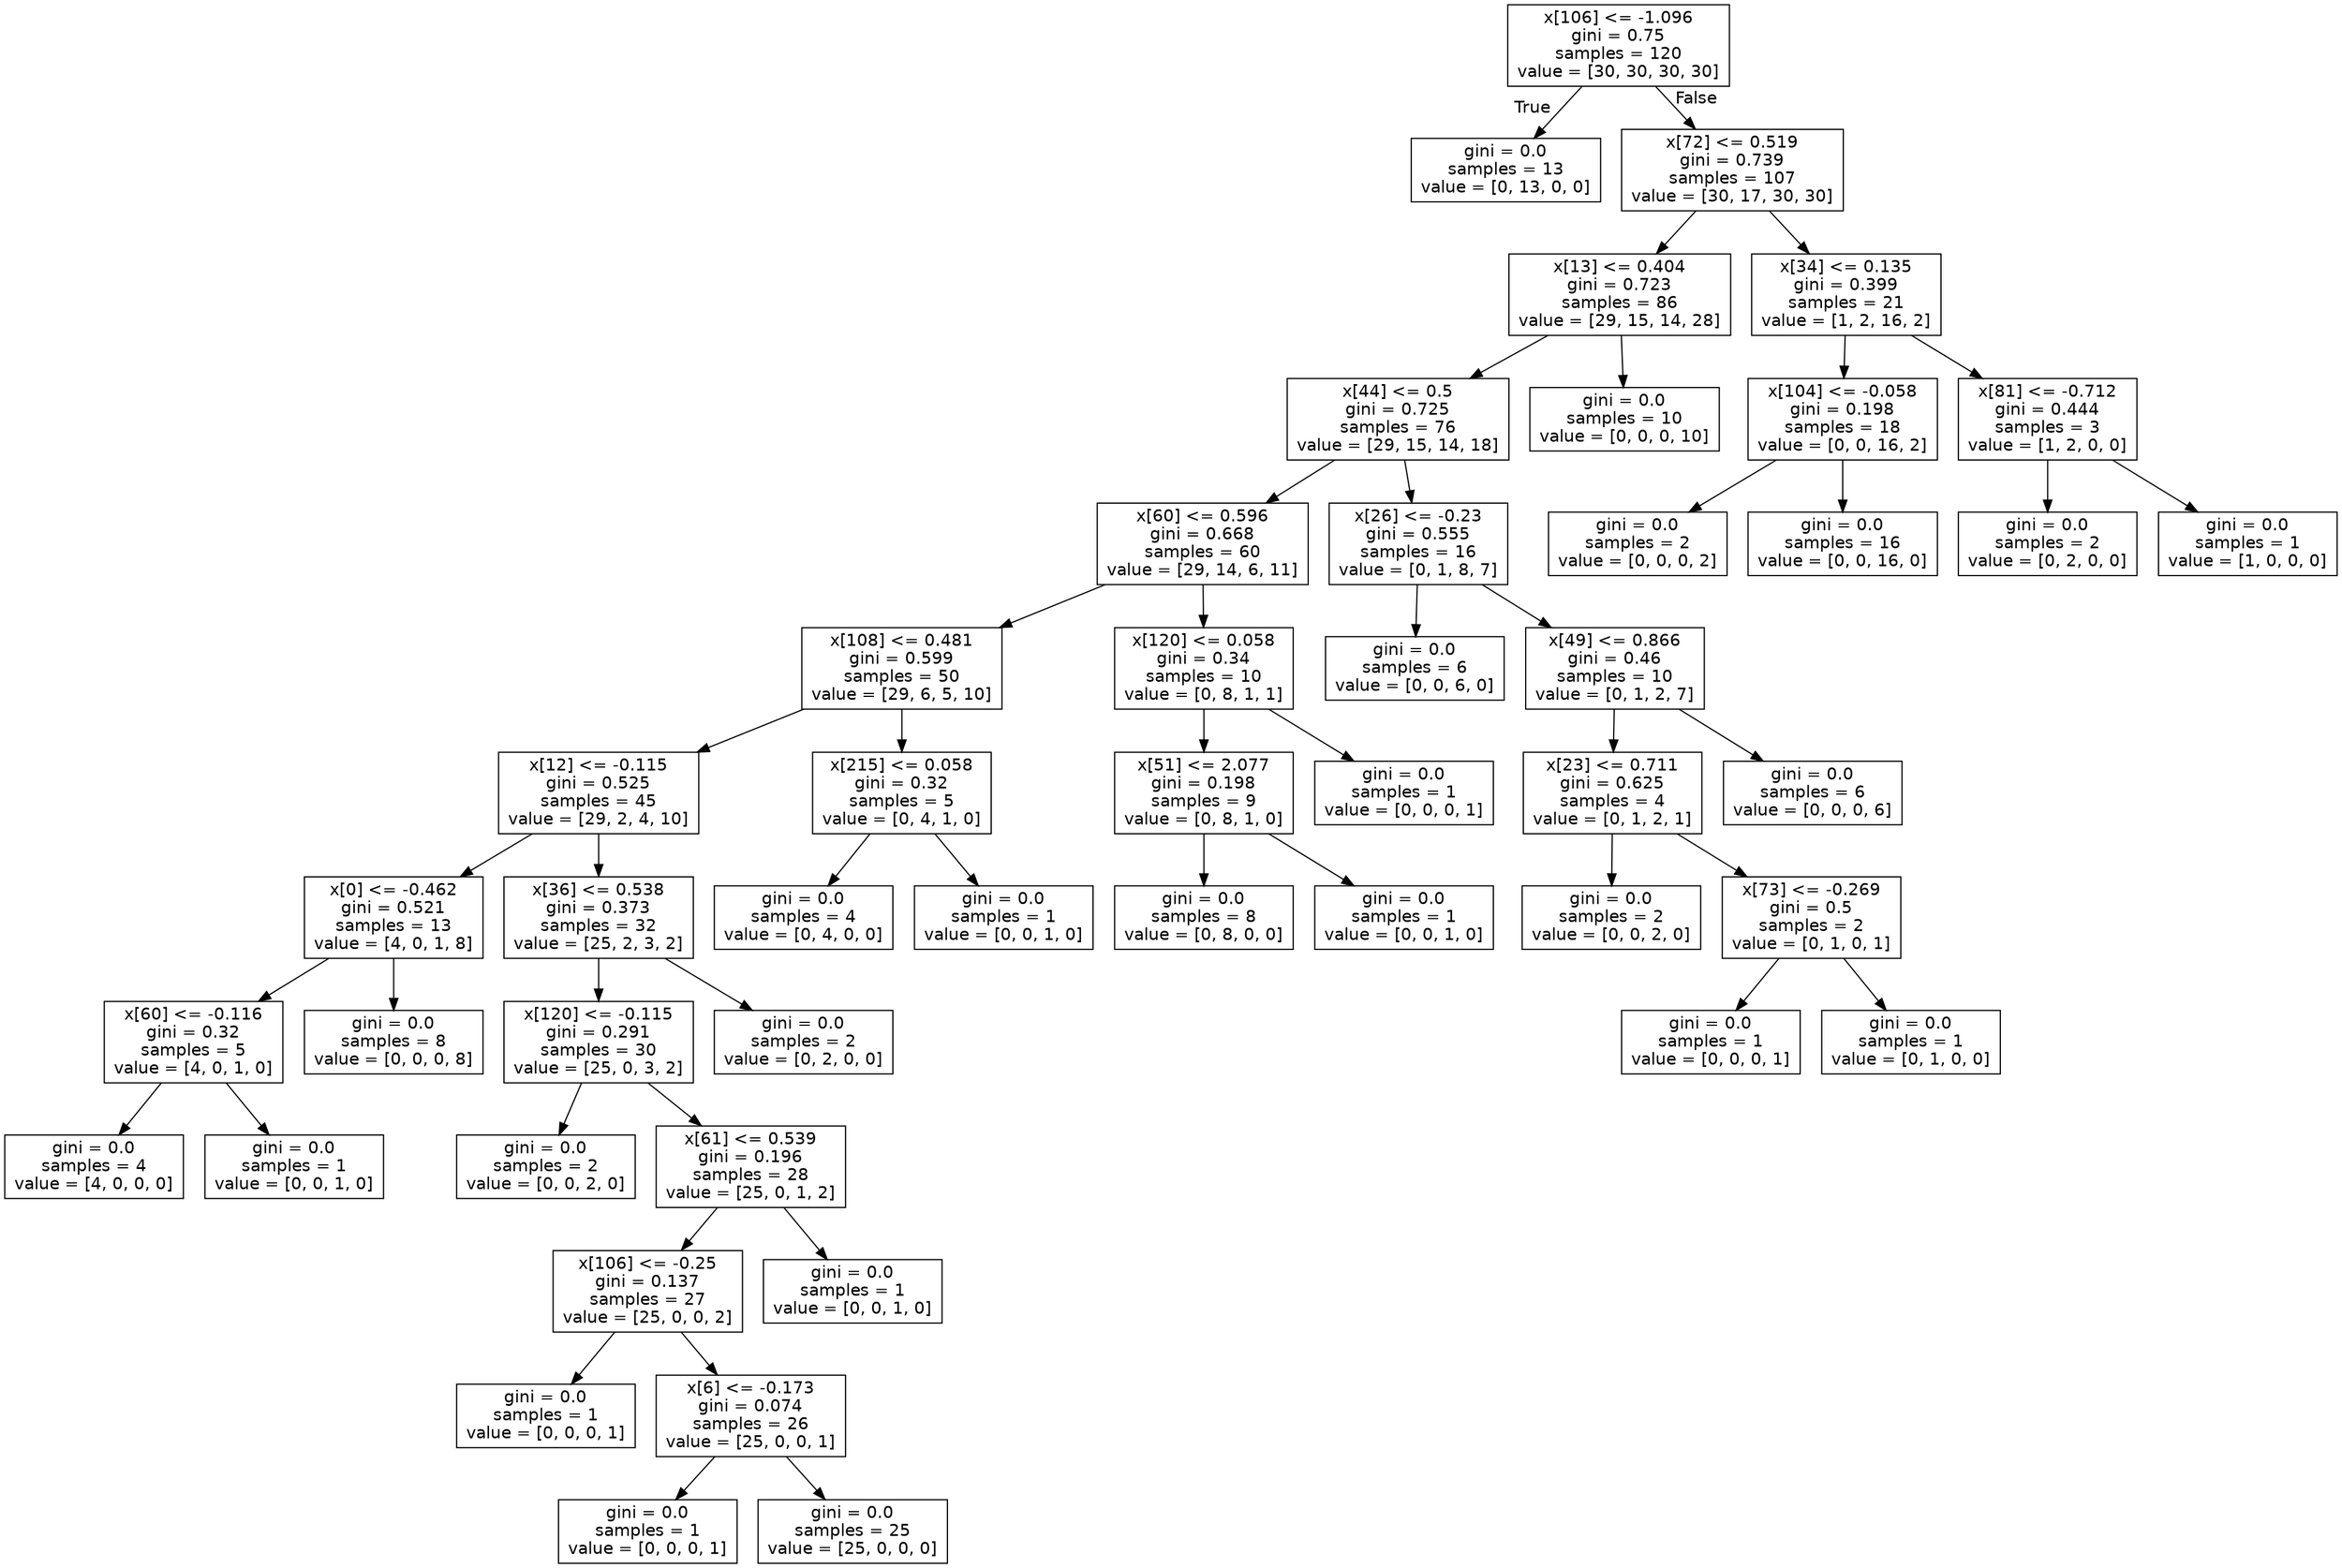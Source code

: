 digraph Tree {
node [shape=box, fontname="helvetica"] ;
edge [fontname="helvetica"] ;
0 [label="x[106] <= -1.096\ngini = 0.75\nsamples = 120\nvalue = [30, 30, 30, 30]"] ;
1 [label="gini = 0.0\nsamples = 13\nvalue = [0, 13, 0, 0]"] ;
0 -> 1 [labeldistance=2.5, labelangle=45, headlabel="True"] ;
2 [label="x[72] <= 0.519\ngini = 0.739\nsamples = 107\nvalue = [30, 17, 30, 30]"] ;
0 -> 2 [labeldistance=2.5, labelangle=-45, headlabel="False"] ;
3 [label="x[13] <= 0.404\ngini = 0.723\nsamples = 86\nvalue = [29, 15, 14, 28]"] ;
2 -> 3 ;
4 [label="x[44] <= 0.5\ngini = 0.725\nsamples = 76\nvalue = [29, 15, 14, 18]"] ;
3 -> 4 ;
5 [label="x[60] <= 0.596\ngini = 0.668\nsamples = 60\nvalue = [29, 14, 6, 11]"] ;
4 -> 5 ;
6 [label="x[108] <= 0.481\ngini = 0.599\nsamples = 50\nvalue = [29, 6, 5, 10]"] ;
5 -> 6 ;
7 [label="x[12] <= -0.115\ngini = 0.525\nsamples = 45\nvalue = [29, 2, 4, 10]"] ;
6 -> 7 ;
8 [label="x[0] <= -0.462\ngini = 0.521\nsamples = 13\nvalue = [4, 0, 1, 8]"] ;
7 -> 8 ;
9 [label="x[60] <= -0.116\ngini = 0.32\nsamples = 5\nvalue = [4, 0, 1, 0]"] ;
8 -> 9 ;
10 [label="gini = 0.0\nsamples = 4\nvalue = [4, 0, 0, 0]"] ;
9 -> 10 ;
11 [label="gini = 0.0\nsamples = 1\nvalue = [0, 0, 1, 0]"] ;
9 -> 11 ;
12 [label="gini = 0.0\nsamples = 8\nvalue = [0, 0, 0, 8]"] ;
8 -> 12 ;
13 [label="x[36] <= 0.538\ngini = 0.373\nsamples = 32\nvalue = [25, 2, 3, 2]"] ;
7 -> 13 ;
14 [label="x[120] <= -0.115\ngini = 0.291\nsamples = 30\nvalue = [25, 0, 3, 2]"] ;
13 -> 14 ;
15 [label="gini = 0.0\nsamples = 2\nvalue = [0, 0, 2, 0]"] ;
14 -> 15 ;
16 [label="x[61] <= 0.539\ngini = 0.196\nsamples = 28\nvalue = [25, 0, 1, 2]"] ;
14 -> 16 ;
17 [label="x[106] <= -0.25\ngini = 0.137\nsamples = 27\nvalue = [25, 0, 0, 2]"] ;
16 -> 17 ;
18 [label="gini = 0.0\nsamples = 1\nvalue = [0, 0, 0, 1]"] ;
17 -> 18 ;
19 [label="x[6] <= -0.173\ngini = 0.074\nsamples = 26\nvalue = [25, 0, 0, 1]"] ;
17 -> 19 ;
20 [label="gini = 0.0\nsamples = 1\nvalue = [0, 0, 0, 1]"] ;
19 -> 20 ;
21 [label="gini = 0.0\nsamples = 25\nvalue = [25, 0, 0, 0]"] ;
19 -> 21 ;
22 [label="gini = 0.0\nsamples = 1\nvalue = [0, 0, 1, 0]"] ;
16 -> 22 ;
23 [label="gini = 0.0\nsamples = 2\nvalue = [0, 2, 0, 0]"] ;
13 -> 23 ;
24 [label="x[215] <= 0.058\ngini = 0.32\nsamples = 5\nvalue = [0, 4, 1, 0]"] ;
6 -> 24 ;
25 [label="gini = 0.0\nsamples = 4\nvalue = [0, 4, 0, 0]"] ;
24 -> 25 ;
26 [label="gini = 0.0\nsamples = 1\nvalue = [0, 0, 1, 0]"] ;
24 -> 26 ;
27 [label="x[120] <= 0.058\ngini = 0.34\nsamples = 10\nvalue = [0, 8, 1, 1]"] ;
5 -> 27 ;
28 [label="x[51] <= 2.077\ngini = 0.198\nsamples = 9\nvalue = [0, 8, 1, 0]"] ;
27 -> 28 ;
29 [label="gini = 0.0\nsamples = 8\nvalue = [0, 8, 0, 0]"] ;
28 -> 29 ;
30 [label="gini = 0.0\nsamples = 1\nvalue = [0, 0, 1, 0]"] ;
28 -> 30 ;
31 [label="gini = 0.0\nsamples = 1\nvalue = [0, 0, 0, 1]"] ;
27 -> 31 ;
32 [label="x[26] <= -0.23\ngini = 0.555\nsamples = 16\nvalue = [0, 1, 8, 7]"] ;
4 -> 32 ;
33 [label="gini = 0.0\nsamples = 6\nvalue = [0, 0, 6, 0]"] ;
32 -> 33 ;
34 [label="x[49] <= 0.866\ngini = 0.46\nsamples = 10\nvalue = [0, 1, 2, 7]"] ;
32 -> 34 ;
35 [label="x[23] <= 0.711\ngini = 0.625\nsamples = 4\nvalue = [0, 1, 2, 1]"] ;
34 -> 35 ;
36 [label="gini = 0.0\nsamples = 2\nvalue = [0, 0, 2, 0]"] ;
35 -> 36 ;
37 [label="x[73] <= -0.269\ngini = 0.5\nsamples = 2\nvalue = [0, 1, 0, 1]"] ;
35 -> 37 ;
38 [label="gini = 0.0\nsamples = 1\nvalue = [0, 0, 0, 1]"] ;
37 -> 38 ;
39 [label="gini = 0.0\nsamples = 1\nvalue = [0, 1, 0, 0]"] ;
37 -> 39 ;
40 [label="gini = 0.0\nsamples = 6\nvalue = [0, 0, 0, 6]"] ;
34 -> 40 ;
41 [label="gini = 0.0\nsamples = 10\nvalue = [0, 0, 0, 10]"] ;
3 -> 41 ;
42 [label="x[34] <= 0.135\ngini = 0.399\nsamples = 21\nvalue = [1, 2, 16, 2]"] ;
2 -> 42 ;
43 [label="x[104] <= -0.058\ngini = 0.198\nsamples = 18\nvalue = [0, 0, 16, 2]"] ;
42 -> 43 ;
44 [label="gini = 0.0\nsamples = 2\nvalue = [0, 0, 0, 2]"] ;
43 -> 44 ;
45 [label="gini = 0.0\nsamples = 16\nvalue = [0, 0, 16, 0]"] ;
43 -> 45 ;
46 [label="x[81] <= -0.712\ngini = 0.444\nsamples = 3\nvalue = [1, 2, 0, 0]"] ;
42 -> 46 ;
47 [label="gini = 0.0\nsamples = 2\nvalue = [0, 2, 0, 0]"] ;
46 -> 47 ;
48 [label="gini = 0.0\nsamples = 1\nvalue = [1, 0, 0, 0]"] ;
46 -> 48 ;
}